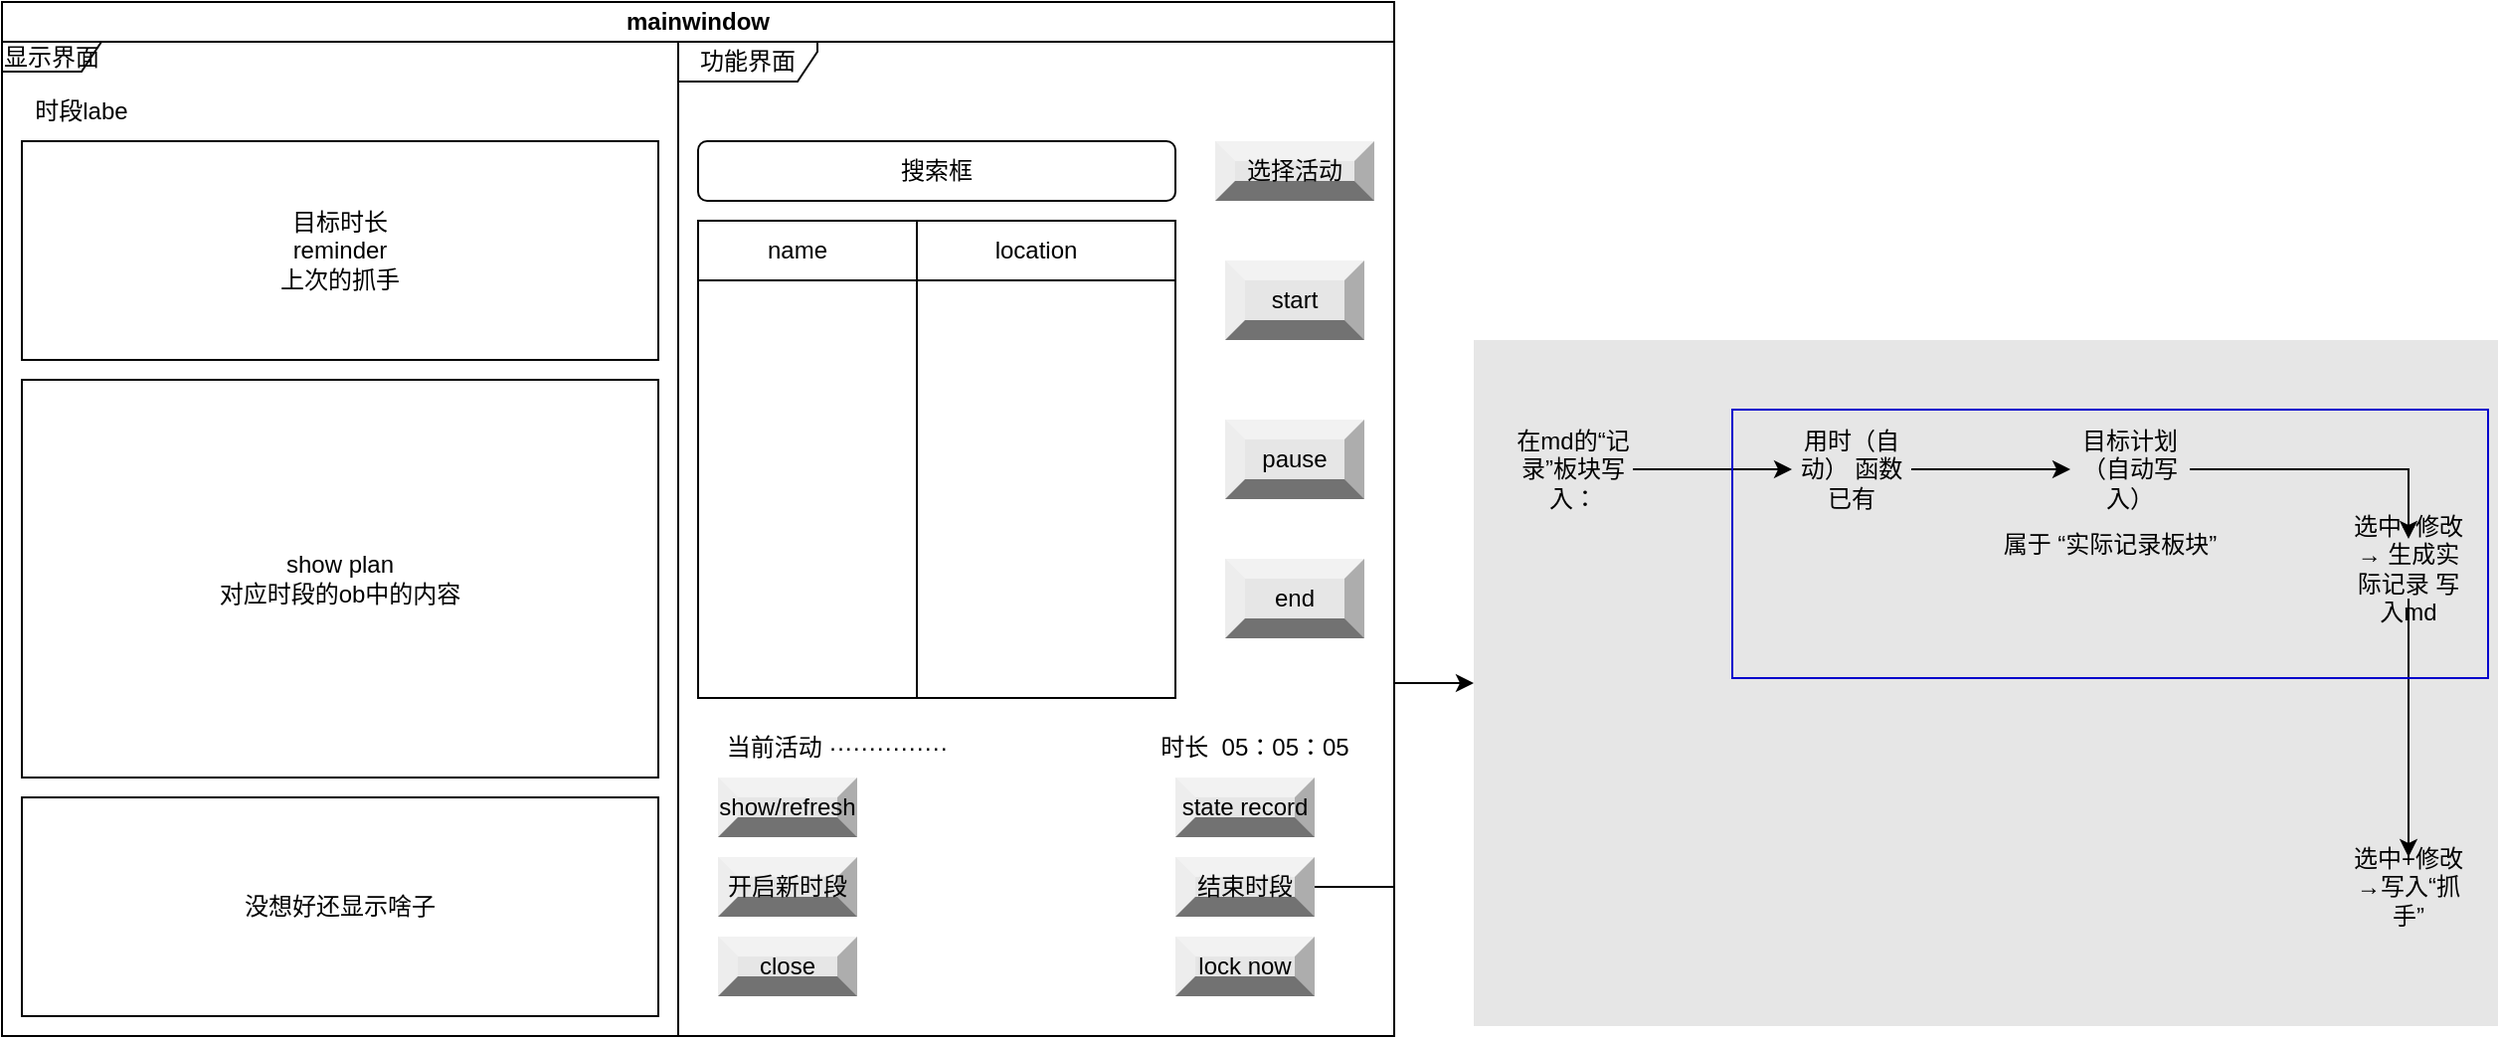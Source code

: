 <mxfile version="21.6.5" type="device">
  <diagram name="第 1 页" id="CrIwEaZ02YwXTAtgx_x8">
    <mxGraphModel dx="1034" dy="614" grid="1" gridSize="10" guides="1" tooltips="1" connect="1" arrows="1" fold="1" page="1" pageScale="1" pageWidth="827" pageHeight="1169" math="0" shadow="0">
      <root>
        <mxCell id="0" />
        <mxCell id="1" parent="0" />
        <mxCell id="mlzkfiK6lZPoZd204k2c-4" value="mainwindow" style="swimlane;whiteSpace=wrap;html=1;startSize=20;" parent="1" vertex="1">
          <mxGeometry x="90" y="90" width="700" height="520" as="geometry">
            <mxRectangle x="40" y="100" width="110" height="30" as="alternateBounds" />
          </mxGeometry>
        </mxCell>
        <mxCell id="mlzkfiK6lZPoZd204k2c-5" value="显示界面" style="shape=umlFrame;whiteSpace=wrap;html=1;pointerEvents=0;width=50;height=15;" parent="mlzkfiK6lZPoZd204k2c-4" vertex="1">
          <mxGeometry y="20" width="340" height="500" as="geometry" />
        </mxCell>
        <mxCell id="mlzkfiK6lZPoZd204k2c-12" value="功能界面" style="shape=umlFrame;whiteSpace=wrap;html=1;pointerEvents=0;width=70;height=20;" parent="mlzkfiK6lZPoZd204k2c-4" vertex="1">
          <mxGeometry x="340" y="20" width="360" height="500" as="geometry" />
        </mxCell>
        <mxCell id="mlzkfiK6lZPoZd204k2c-16" value="时段labe" style="text;html=1;strokeColor=none;fillColor=none;align=center;verticalAlign=middle;whiteSpace=wrap;rounded=0;" parent="mlzkfiK6lZPoZd204k2c-4" vertex="1">
          <mxGeometry x="10" y="40" width="60" height="30" as="geometry" />
        </mxCell>
        <mxCell id="mlzkfiK6lZPoZd204k2c-17" value="目标时长&lt;br&gt;reminder&lt;br&gt;上次的抓手" style="rounded=0;whiteSpace=wrap;html=1;" parent="mlzkfiK6lZPoZd204k2c-4" vertex="1">
          <mxGeometry x="10" y="70" width="320" height="110" as="geometry" />
        </mxCell>
        <mxCell id="mlzkfiK6lZPoZd204k2c-19" value="show plan&lt;br&gt;对应时段的ob中的内容" style="rounded=0;whiteSpace=wrap;html=1;" parent="mlzkfiK6lZPoZd204k2c-4" vertex="1">
          <mxGeometry x="10" y="190" width="320" height="200" as="geometry" />
        </mxCell>
        <mxCell id="mlzkfiK6lZPoZd204k2c-20" value="搜索框" style="rounded=1;whiteSpace=wrap;html=1;" parent="mlzkfiK6lZPoZd204k2c-4" vertex="1">
          <mxGeometry x="350" y="70" width="240" height="30" as="geometry" />
        </mxCell>
        <mxCell id="mlzkfiK6lZPoZd204k2c-22" value="选择活动" style="labelPosition=center;verticalLabelPosition=middle;align=center;html=1;shape=mxgraph.basic.shaded_button;dx=10;fillColor=#E6E6E6;strokeColor=none;whiteSpace=wrap;" parent="mlzkfiK6lZPoZd204k2c-4" vertex="1">
          <mxGeometry x="610" y="70" width="80" height="30" as="geometry" />
        </mxCell>
        <mxCell id="mlzkfiK6lZPoZd204k2c-23" value="" style="shape=internalStorage;whiteSpace=wrap;html=1;backgroundOutline=1;dx=110;dy=30;" parent="mlzkfiK6lZPoZd204k2c-4" vertex="1">
          <mxGeometry x="350" y="110" width="240" height="240" as="geometry" />
        </mxCell>
        <mxCell id="mlzkfiK6lZPoZd204k2c-26" value="name" style="text;html=1;strokeColor=none;fillColor=none;align=center;verticalAlign=middle;whiteSpace=wrap;rounded=0;" parent="mlzkfiK6lZPoZd204k2c-4" vertex="1">
          <mxGeometry x="370" y="110" width="60" height="30" as="geometry" />
        </mxCell>
        <mxCell id="mlzkfiK6lZPoZd204k2c-27" value="location" style="text;html=1;strokeColor=none;fillColor=none;align=center;verticalAlign=middle;whiteSpace=wrap;rounded=0;" parent="mlzkfiK6lZPoZd204k2c-4" vertex="1">
          <mxGeometry x="490" y="110" width="60" height="30" as="geometry" />
        </mxCell>
        <mxCell id="mlzkfiK6lZPoZd204k2c-30" value="start" style="labelPosition=center;verticalLabelPosition=middle;align=center;html=1;shape=mxgraph.basic.shaded_button;dx=10;fillColor=#E6E6E6;strokeColor=none;whiteSpace=wrap;" parent="mlzkfiK6lZPoZd204k2c-4" vertex="1">
          <mxGeometry x="615" y="130" width="70" height="40" as="geometry" />
        </mxCell>
        <mxCell id="mlzkfiK6lZPoZd204k2c-29" value="pause" style="labelPosition=center;verticalLabelPosition=middle;align=center;html=1;shape=mxgraph.basic.shaded_button;dx=10;fillColor=#E6E6E6;strokeColor=none;whiteSpace=wrap;" parent="mlzkfiK6lZPoZd204k2c-4" vertex="1">
          <mxGeometry x="615" y="210" width="70" height="40" as="geometry" />
        </mxCell>
        <mxCell id="mlzkfiK6lZPoZd204k2c-28" value="end" style="labelPosition=center;verticalLabelPosition=middle;align=center;html=1;shape=mxgraph.basic.shaded_button;dx=10;fillColor=#E6E6E6;strokeColor=none;whiteSpace=wrap;" parent="mlzkfiK6lZPoZd204k2c-4" vertex="1">
          <mxGeometry x="615" y="280" width="70" height="40" as="geometry" />
        </mxCell>
        <mxCell id="mlzkfiK6lZPoZd204k2c-31" value="当前活动 ···············" style="text;html=1;strokeColor=none;fillColor=none;align=center;verticalAlign=middle;whiteSpace=wrap;rounded=0;" parent="mlzkfiK6lZPoZd204k2c-4" vertex="1">
          <mxGeometry x="350" y="360" width="140" height="30" as="geometry" />
        </mxCell>
        <mxCell id="mlzkfiK6lZPoZd204k2c-32" value="时长&amp;nbsp; 05：05：05" style="text;html=1;strokeColor=none;fillColor=none;align=center;verticalAlign=middle;whiteSpace=wrap;rounded=0;" parent="mlzkfiK6lZPoZd204k2c-4" vertex="1">
          <mxGeometry x="570" y="360" width="120" height="30" as="geometry" />
        </mxCell>
        <mxCell id="mlzkfiK6lZPoZd204k2c-33" value="没想好还显示啥子" style="rounded=0;whiteSpace=wrap;html=1;" parent="mlzkfiK6lZPoZd204k2c-4" vertex="1">
          <mxGeometry x="10" y="400" width="320" height="110" as="geometry" />
        </mxCell>
        <mxCell id="mlzkfiK6lZPoZd204k2c-39" value="show/refresh" style="labelPosition=center;verticalLabelPosition=middle;align=center;html=1;shape=mxgraph.basic.shaded_button;dx=10;fillColor=#E6E6E6;strokeColor=none;whiteSpace=wrap;" parent="mlzkfiK6lZPoZd204k2c-4" vertex="1">
          <mxGeometry x="360" y="390" width="70" height="30" as="geometry" />
        </mxCell>
        <mxCell id="mlzkfiK6lZPoZd204k2c-38" value="state record" style="labelPosition=center;verticalLabelPosition=middle;align=center;html=1;shape=mxgraph.basic.shaded_button;dx=10;fillColor=#E6E6E6;strokeColor=none;whiteSpace=wrap;" parent="mlzkfiK6lZPoZd204k2c-4" vertex="1">
          <mxGeometry x="590" y="390" width="70" height="30" as="geometry" />
        </mxCell>
        <mxCell id="mlzkfiK6lZPoZd204k2c-40" value="开启新时段" style="labelPosition=center;verticalLabelPosition=middle;align=center;html=1;shape=mxgraph.basic.shaded_button;dx=10;fillColor=#E6E6E6;strokeColor=none;whiteSpace=wrap;" parent="mlzkfiK6lZPoZd204k2c-4" vertex="1">
          <mxGeometry x="360" y="430" width="70" height="30" as="geometry" />
        </mxCell>
        <mxCell id="mlzkfiK6lZPoZd204k2c-41" value="结束时段" style="labelPosition=center;verticalLabelPosition=middle;align=center;html=1;shape=mxgraph.basic.shaded_button;dx=10;fillColor=#E6E6E6;strokeColor=none;whiteSpace=wrap;" parent="mlzkfiK6lZPoZd204k2c-4" vertex="1">
          <mxGeometry x="590" y="430" width="70" height="30" as="geometry" />
        </mxCell>
        <mxCell id="mlzkfiK6lZPoZd204k2c-42" value="close" style="labelPosition=center;verticalLabelPosition=middle;align=center;html=1;shape=mxgraph.basic.shaded_button;dx=10;fillColor=#E6E6E6;strokeColor=none;whiteSpace=wrap;" parent="mlzkfiK6lZPoZd204k2c-4" vertex="1">
          <mxGeometry x="360" y="470" width="70" height="30" as="geometry" />
        </mxCell>
        <mxCell id="mlzkfiK6lZPoZd204k2c-43" value="lock now" style="labelPosition=center;verticalLabelPosition=middle;align=center;html=1;shape=mxgraph.basic.shaded_button;dx=10;fillColor=#E6E6E6;strokeColor=none;whiteSpace=wrap;" parent="mlzkfiK6lZPoZd204k2c-4" vertex="1">
          <mxGeometry x="590" y="470" width="70" height="30" as="geometry" />
        </mxCell>
        <mxCell id="xW5lSojx6FscyJnn_2Vt-3" value="" style="whiteSpace=wrap;html=1;fillColor=#E6E6E6;strokeColor=none;" vertex="1" parent="1">
          <mxGeometry x="830" y="260" width="515" height="345" as="geometry" />
        </mxCell>
        <mxCell id="xW5lSojx6FscyJnn_2Vt-4" value="" style="edgeStyle=orthogonalEdgeStyle;rounded=0;orthogonalLoop=1;jettySize=auto;html=1;" edge="1" parent="1" source="mlzkfiK6lZPoZd204k2c-41" target="xW5lSojx6FscyJnn_2Vt-3">
          <mxGeometry relative="1" as="geometry" />
        </mxCell>
        <mxCell id="xW5lSojx6FscyJnn_2Vt-7" value="" style="edgeStyle=orthogonalEdgeStyle;rounded=0;orthogonalLoop=1;jettySize=auto;html=1;" edge="1" parent="1" source="xW5lSojx6FscyJnn_2Vt-5" target="xW5lSojx6FscyJnn_2Vt-6">
          <mxGeometry relative="1" as="geometry" />
        </mxCell>
        <mxCell id="xW5lSojx6FscyJnn_2Vt-5" value="在md的“记录”板块写入：" style="text;html=1;strokeColor=none;fillColor=none;align=center;verticalAlign=middle;whiteSpace=wrap;rounded=0;" vertex="1" parent="1">
          <mxGeometry x="850" y="310" width="60" height="30" as="geometry" />
        </mxCell>
        <mxCell id="xW5lSojx6FscyJnn_2Vt-9" value="" style="edgeStyle=orthogonalEdgeStyle;rounded=0;orthogonalLoop=1;jettySize=auto;html=1;" edge="1" parent="1" source="xW5lSojx6FscyJnn_2Vt-6" target="xW5lSojx6FscyJnn_2Vt-8">
          <mxGeometry relative="1" as="geometry" />
        </mxCell>
        <mxCell id="xW5lSojx6FscyJnn_2Vt-6" value="用时（自动） 函数已有" style="text;html=1;strokeColor=none;fillColor=none;align=center;verticalAlign=middle;whiteSpace=wrap;rounded=0;" vertex="1" parent="1">
          <mxGeometry x="990" y="310" width="60" height="30" as="geometry" />
        </mxCell>
        <mxCell id="xW5lSojx6FscyJnn_2Vt-11" value="" style="edgeStyle=orthogonalEdgeStyle;rounded=0;orthogonalLoop=1;jettySize=auto;html=1;" edge="1" parent="1" source="xW5lSojx6FscyJnn_2Vt-8" target="xW5lSojx6FscyJnn_2Vt-10">
          <mxGeometry relative="1" as="geometry" />
        </mxCell>
        <mxCell id="xW5lSojx6FscyJnn_2Vt-8" value="目标计划（自动写入）" style="text;html=1;strokeColor=none;fillColor=none;align=center;verticalAlign=middle;whiteSpace=wrap;rounded=0;" vertex="1" parent="1">
          <mxGeometry x="1130" y="310" width="60" height="30" as="geometry" />
        </mxCell>
        <mxCell id="xW5lSojx6FscyJnn_2Vt-16" value="" style="edgeStyle=orthogonalEdgeStyle;rounded=0;orthogonalLoop=1;jettySize=auto;html=1;" edge="1" parent="1" source="xW5lSojx6FscyJnn_2Vt-10" target="xW5lSojx6FscyJnn_2Vt-15">
          <mxGeometry relative="1" as="geometry" />
        </mxCell>
        <mxCell id="xW5lSojx6FscyJnn_2Vt-10" value="选中+修改→ 生成实际记录 写入md" style="text;html=1;strokeColor=none;fillColor=none;align=center;verticalAlign=middle;whiteSpace=wrap;rounded=0;" vertex="1" parent="1">
          <mxGeometry x="1270" y="360" width="60" height="30" as="geometry" />
        </mxCell>
        <mxCell id="xW5lSojx6FscyJnn_2Vt-15" value="选中+修改→写入“抓手”" style="text;html=1;strokeColor=none;fillColor=none;align=center;verticalAlign=middle;whiteSpace=wrap;rounded=0;" vertex="1" parent="1">
          <mxGeometry x="1270" y="520" width="60" height="30" as="geometry" />
        </mxCell>
        <mxCell id="xW5lSojx6FscyJnn_2Vt-17" value="属于 “实际记录板块”" style="rounded=0;whiteSpace=wrap;html=1;fillColor=none;strokeColor=#0000CC;" vertex="1" parent="1">
          <mxGeometry x="960" y="295" width="380" height="135" as="geometry" />
        </mxCell>
      </root>
    </mxGraphModel>
  </diagram>
</mxfile>

